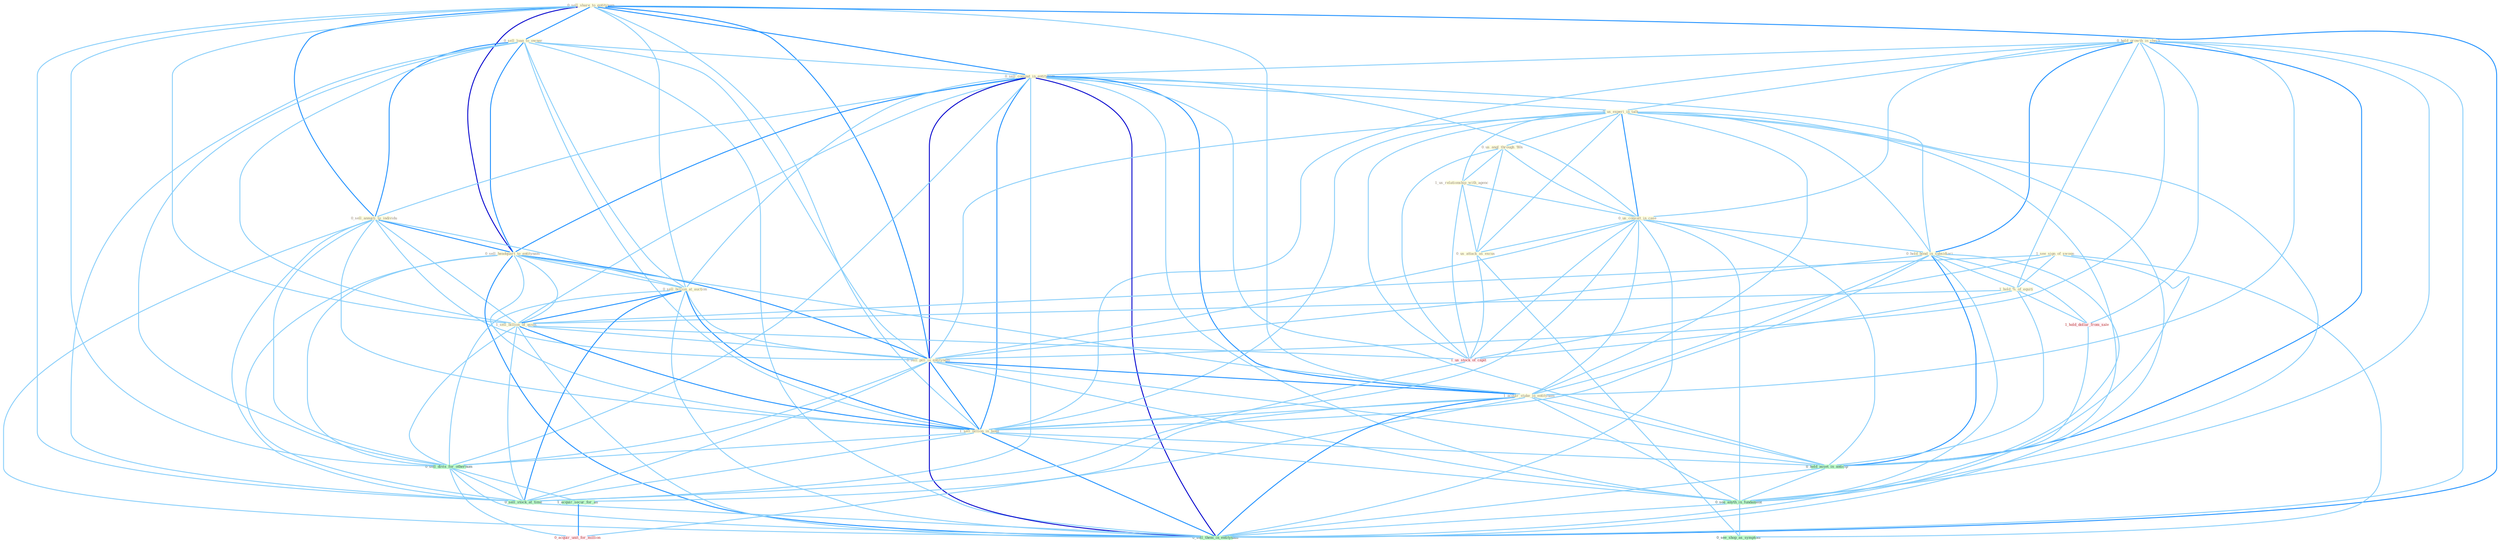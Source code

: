 Graph G{ 
    node
    [shape=polygon,style=filled,width=.5,height=.06,color="#BDFCC9",fixedsize=true,fontsize=4,
    fontcolor="#2f4f4f"];
    {node
    [color="#ffffe0", fontcolor="#8b7d6b"] "0_sell_share_to_entitynam " "0_hold_growth_in_check " "0_sell_loan_to_owner " "0_sell_comput_in_entitynam " "0_sell_annuiti_to_individu " "0_us_experi_in_talk " "0_us_angl_through_'80s " "0_sell_headquart_to_entitynam " "1_see_sign_of_swoon " "1_us_relationship_with_agenc " "0_us_consult_in_case " "0_hold_bond_in_subsidiari " "1_hold_%_of_equiti " "0_us_attack_as_excus " "0_sell_billion_at_auction " "1_sell_billion_of_asset " "0_sell_pill_in_entitynam " "1_acquir_stake_in_entitynam " "1_sell_billion_in_bond "}
{node [color="#fff0f5", fontcolor="#b22222"] "1_us_stock_of_capit " "1_hold_dollar_from_sale " "0_acquir_unit_for_million "}
edge [color="#B0E2FF"];

	"0_sell_share_to_entitynam " -- "0_sell_loan_to_owner " [w="2", color="#1e90ff" , len=0.8];
	"0_sell_share_to_entitynam " -- "0_sell_comput_in_entitynam " [w="2", color="#1e90ff" , len=0.8];
	"0_sell_share_to_entitynam " -- "0_sell_annuiti_to_individu " [w="2", color="#1e90ff" , len=0.8];
	"0_sell_share_to_entitynam " -- "0_sell_headquart_to_entitynam " [w="3", color="#0000cd" , len=0.6];
	"0_sell_share_to_entitynam " -- "0_sell_billion_at_auction " [w="1", color="#87cefa" ];
	"0_sell_share_to_entitynam " -- "1_sell_billion_of_asset " [w="1", color="#87cefa" ];
	"0_sell_share_to_entitynam " -- "0_sell_pill_in_entitynam " [w="2", color="#1e90ff" , len=0.8];
	"0_sell_share_to_entitynam " -- "1_acquir_stake_in_entitynam " [w="1", color="#87cefa" ];
	"0_sell_share_to_entitynam " -- "1_sell_billion_in_bond " [w="1", color="#87cefa" ];
	"0_sell_share_to_entitynam " -- "0_sell_divis_for_othernum " [w="1", color="#87cefa" ];
	"0_sell_share_to_entitynam " -- "0_sell_stock_at_time " [w="1", color="#87cefa" ];
	"0_sell_share_to_entitynam " -- "0_sell_them_in_entitynam " [w="2", color="#1e90ff" , len=0.8];
	"0_hold_growth_in_check " -- "0_sell_comput_in_entitynam " [w="1", color="#87cefa" ];
	"0_hold_growth_in_check " -- "0_us_experi_in_talk " [w="1", color="#87cefa" ];
	"0_hold_growth_in_check " -- "0_us_consult_in_case " [w="1", color="#87cefa" ];
	"0_hold_growth_in_check " -- "0_hold_bond_in_subsidiari " [w="2", color="#1e90ff" , len=0.8];
	"0_hold_growth_in_check " -- "1_hold_%_of_equiti " [w="1", color="#87cefa" ];
	"0_hold_growth_in_check " -- "0_sell_pill_in_entitynam " [w="1", color="#87cefa" ];
	"0_hold_growth_in_check " -- "1_acquir_stake_in_entitynam " [w="1", color="#87cefa" ];
	"0_hold_growth_in_check " -- "1_sell_billion_in_bond " [w="1", color="#87cefa" ];
	"0_hold_growth_in_check " -- "1_hold_dollar_from_sale " [w="1", color="#87cefa" ];
	"0_hold_growth_in_check " -- "0_hold_asset_in_anticip " [w="2", color="#1e90ff" , len=0.8];
	"0_hold_growth_in_check " -- "0_see_anyth_in_fundament " [w="1", color="#87cefa" ];
	"0_hold_growth_in_check " -- "0_sell_them_in_entitynam " [w="1", color="#87cefa" ];
	"0_sell_loan_to_owner " -- "0_sell_comput_in_entitynam " [w="1", color="#87cefa" ];
	"0_sell_loan_to_owner " -- "0_sell_annuiti_to_individu " [w="2", color="#1e90ff" , len=0.8];
	"0_sell_loan_to_owner " -- "0_sell_headquart_to_entitynam " [w="2", color="#1e90ff" , len=0.8];
	"0_sell_loan_to_owner " -- "0_sell_billion_at_auction " [w="1", color="#87cefa" ];
	"0_sell_loan_to_owner " -- "1_sell_billion_of_asset " [w="1", color="#87cefa" ];
	"0_sell_loan_to_owner " -- "0_sell_pill_in_entitynam " [w="1", color="#87cefa" ];
	"0_sell_loan_to_owner " -- "1_sell_billion_in_bond " [w="1", color="#87cefa" ];
	"0_sell_loan_to_owner " -- "0_sell_divis_for_othernum " [w="1", color="#87cefa" ];
	"0_sell_loan_to_owner " -- "0_sell_stock_at_time " [w="1", color="#87cefa" ];
	"0_sell_loan_to_owner " -- "0_sell_them_in_entitynam " [w="1", color="#87cefa" ];
	"0_sell_comput_in_entitynam " -- "0_sell_annuiti_to_individu " [w="1", color="#87cefa" ];
	"0_sell_comput_in_entitynam " -- "0_us_experi_in_talk " [w="1", color="#87cefa" ];
	"0_sell_comput_in_entitynam " -- "0_sell_headquart_to_entitynam " [w="2", color="#1e90ff" , len=0.8];
	"0_sell_comput_in_entitynam " -- "0_us_consult_in_case " [w="1", color="#87cefa" ];
	"0_sell_comput_in_entitynam " -- "0_hold_bond_in_subsidiari " [w="1", color="#87cefa" ];
	"0_sell_comput_in_entitynam " -- "0_sell_billion_at_auction " [w="1", color="#87cefa" ];
	"0_sell_comput_in_entitynam " -- "1_sell_billion_of_asset " [w="1", color="#87cefa" ];
	"0_sell_comput_in_entitynam " -- "0_sell_pill_in_entitynam " [w="3", color="#0000cd" , len=0.6];
	"0_sell_comput_in_entitynam " -- "1_acquir_stake_in_entitynam " [w="2", color="#1e90ff" , len=0.8];
	"0_sell_comput_in_entitynam " -- "1_sell_billion_in_bond " [w="2", color="#1e90ff" , len=0.8];
	"0_sell_comput_in_entitynam " -- "0_sell_divis_for_othernum " [w="1", color="#87cefa" ];
	"0_sell_comput_in_entitynam " -- "0_hold_asset_in_anticip " [w="1", color="#87cefa" ];
	"0_sell_comput_in_entitynam " -- "0_sell_stock_at_time " [w="1", color="#87cefa" ];
	"0_sell_comput_in_entitynam " -- "0_see_anyth_in_fundament " [w="1", color="#87cefa" ];
	"0_sell_comput_in_entitynam " -- "0_sell_them_in_entitynam " [w="3", color="#0000cd" , len=0.6];
	"0_sell_annuiti_to_individu " -- "0_sell_headquart_to_entitynam " [w="2", color="#1e90ff" , len=0.8];
	"0_sell_annuiti_to_individu " -- "0_sell_billion_at_auction " [w="1", color="#87cefa" ];
	"0_sell_annuiti_to_individu " -- "1_sell_billion_of_asset " [w="1", color="#87cefa" ];
	"0_sell_annuiti_to_individu " -- "0_sell_pill_in_entitynam " [w="1", color="#87cefa" ];
	"0_sell_annuiti_to_individu " -- "1_sell_billion_in_bond " [w="1", color="#87cefa" ];
	"0_sell_annuiti_to_individu " -- "0_sell_divis_for_othernum " [w="1", color="#87cefa" ];
	"0_sell_annuiti_to_individu " -- "0_sell_stock_at_time " [w="1", color="#87cefa" ];
	"0_sell_annuiti_to_individu " -- "0_sell_them_in_entitynam " [w="1", color="#87cefa" ];
	"0_us_experi_in_talk " -- "0_us_angl_through_'80s " [w="1", color="#87cefa" ];
	"0_us_experi_in_talk " -- "1_us_relationship_with_agenc " [w="1", color="#87cefa" ];
	"0_us_experi_in_talk " -- "0_us_consult_in_case " [w="2", color="#1e90ff" , len=0.8];
	"0_us_experi_in_talk " -- "0_hold_bond_in_subsidiari " [w="1", color="#87cefa" ];
	"0_us_experi_in_talk " -- "0_us_attack_as_excus " [w="1", color="#87cefa" ];
	"0_us_experi_in_talk " -- "0_sell_pill_in_entitynam " [w="1", color="#87cefa" ];
	"0_us_experi_in_talk " -- "1_acquir_stake_in_entitynam " [w="1", color="#87cefa" ];
	"0_us_experi_in_talk " -- "1_sell_billion_in_bond " [w="1", color="#87cefa" ];
	"0_us_experi_in_talk " -- "1_us_stock_of_capit " [w="1", color="#87cefa" ];
	"0_us_experi_in_talk " -- "0_hold_asset_in_anticip " [w="1", color="#87cefa" ];
	"0_us_experi_in_talk " -- "0_see_anyth_in_fundament " [w="1", color="#87cefa" ];
	"0_us_experi_in_talk " -- "0_sell_them_in_entitynam " [w="1", color="#87cefa" ];
	"0_us_angl_through_'80s " -- "1_us_relationship_with_agenc " [w="1", color="#87cefa" ];
	"0_us_angl_through_'80s " -- "0_us_consult_in_case " [w="1", color="#87cefa" ];
	"0_us_angl_through_'80s " -- "0_us_attack_as_excus " [w="1", color="#87cefa" ];
	"0_us_angl_through_'80s " -- "1_us_stock_of_capit " [w="1", color="#87cefa" ];
	"0_sell_headquart_to_entitynam " -- "0_sell_billion_at_auction " [w="1", color="#87cefa" ];
	"0_sell_headquart_to_entitynam " -- "1_sell_billion_of_asset " [w="1", color="#87cefa" ];
	"0_sell_headquart_to_entitynam " -- "0_sell_pill_in_entitynam " [w="2", color="#1e90ff" , len=0.8];
	"0_sell_headquart_to_entitynam " -- "1_acquir_stake_in_entitynam " [w="1", color="#87cefa" ];
	"0_sell_headquart_to_entitynam " -- "1_sell_billion_in_bond " [w="1", color="#87cefa" ];
	"0_sell_headquart_to_entitynam " -- "0_sell_divis_for_othernum " [w="1", color="#87cefa" ];
	"0_sell_headquart_to_entitynam " -- "0_sell_stock_at_time " [w="1", color="#87cefa" ];
	"0_sell_headquart_to_entitynam " -- "0_sell_them_in_entitynam " [w="2", color="#1e90ff" , len=0.8];
	"1_see_sign_of_swoon " -- "1_hold_%_of_equiti " [w="1", color="#87cefa" ];
	"1_see_sign_of_swoon " -- "1_sell_billion_of_asset " [w="1", color="#87cefa" ];
	"1_see_sign_of_swoon " -- "1_us_stock_of_capit " [w="1", color="#87cefa" ];
	"1_see_sign_of_swoon " -- "0_see_anyth_in_fundament " [w="1", color="#87cefa" ];
	"1_see_sign_of_swoon " -- "0_see_shop_as_symptom " [w="1", color="#87cefa" ];
	"1_us_relationship_with_agenc " -- "0_us_consult_in_case " [w="1", color="#87cefa" ];
	"1_us_relationship_with_agenc " -- "0_us_attack_as_excus " [w="1", color="#87cefa" ];
	"1_us_relationship_with_agenc " -- "1_us_stock_of_capit " [w="1", color="#87cefa" ];
	"0_us_consult_in_case " -- "0_hold_bond_in_subsidiari " [w="1", color="#87cefa" ];
	"0_us_consult_in_case " -- "0_us_attack_as_excus " [w="1", color="#87cefa" ];
	"0_us_consult_in_case " -- "0_sell_pill_in_entitynam " [w="1", color="#87cefa" ];
	"0_us_consult_in_case " -- "1_acquir_stake_in_entitynam " [w="1", color="#87cefa" ];
	"0_us_consult_in_case " -- "1_sell_billion_in_bond " [w="1", color="#87cefa" ];
	"0_us_consult_in_case " -- "1_us_stock_of_capit " [w="1", color="#87cefa" ];
	"0_us_consult_in_case " -- "0_hold_asset_in_anticip " [w="1", color="#87cefa" ];
	"0_us_consult_in_case " -- "0_see_anyth_in_fundament " [w="1", color="#87cefa" ];
	"0_us_consult_in_case " -- "0_sell_them_in_entitynam " [w="1", color="#87cefa" ];
	"0_hold_bond_in_subsidiari " -- "1_hold_%_of_equiti " [w="1", color="#87cefa" ];
	"0_hold_bond_in_subsidiari " -- "0_sell_pill_in_entitynam " [w="1", color="#87cefa" ];
	"0_hold_bond_in_subsidiari " -- "1_acquir_stake_in_entitynam " [w="1", color="#87cefa" ];
	"0_hold_bond_in_subsidiari " -- "1_sell_billion_in_bond " [w="1", color="#87cefa" ];
	"0_hold_bond_in_subsidiari " -- "1_hold_dollar_from_sale " [w="1", color="#87cefa" ];
	"0_hold_bond_in_subsidiari " -- "0_hold_asset_in_anticip " [w="2", color="#1e90ff" , len=0.8];
	"0_hold_bond_in_subsidiari " -- "0_see_anyth_in_fundament " [w="1", color="#87cefa" ];
	"0_hold_bond_in_subsidiari " -- "0_sell_them_in_entitynam " [w="1", color="#87cefa" ];
	"1_hold_%_of_equiti " -- "1_sell_billion_of_asset " [w="1", color="#87cefa" ];
	"1_hold_%_of_equiti " -- "1_us_stock_of_capit " [w="1", color="#87cefa" ];
	"1_hold_%_of_equiti " -- "1_hold_dollar_from_sale " [w="1", color="#87cefa" ];
	"1_hold_%_of_equiti " -- "0_hold_asset_in_anticip " [w="1", color="#87cefa" ];
	"0_us_attack_as_excus " -- "1_us_stock_of_capit " [w="1", color="#87cefa" ];
	"0_us_attack_as_excus " -- "0_see_shop_as_symptom " [w="1", color="#87cefa" ];
	"0_sell_billion_at_auction " -- "1_sell_billion_of_asset " [w="2", color="#1e90ff" , len=0.8];
	"0_sell_billion_at_auction " -- "0_sell_pill_in_entitynam " [w="1", color="#87cefa" ];
	"0_sell_billion_at_auction " -- "1_sell_billion_in_bond " [w="2", color="#1e90ff" , len=0.8];
	"0_sell_billion_at_auction " -- "0_sell_divis_for_othernum " [w="1", color="#87cefa" ];
	"0_sell_billion_at_auction " -- "0_sell_stock_at_time " [w="2", color="#1e90ff" , len=0.8];
	"0_sell_billion_at_auction " -- "0_sell_them_in_entitynam " [w="1", color="#87cefa" ];
	"1_sell_billion_of_asset " -- "0_sell_pill_in_entitynam " [w="1", color="#87cefa" ];
	"1_sell_billion_of_asset " -- "1_sell_billion_in_bond " [w="2", color="#1e90ff" , len=0.8];
	"1_sell_billion_of_asset " -- "0_sell_divis_for_othernum " [w="1", color="#87cefa" ];
	"1_sell_billion_of_asset " -- "1_us_stock_of_capit " [w="1", color="#87cefa" ];
	"1_sell_billion_of_asset " -- "0_sell_stock_at_time " [w="1", color="#87cefa" ];
	"1_sell_billion_of_asset " -- "0_sell_them_in_entitynam " [w="1", color="#87cefa" ];
	"0_sell_pill_in_entitynam " -- "1_acquir_stake_in_entitynam " [w="2", color="#1e90ff" , len=0.8];
	"0_sell_pill_in_entitynam " -- "1_sell_billion_in_bond " [w="2", color="#1e90ff" , len=0.8];
	"0_sell_pill_in_entitynam " -- "0_sell_divis_for_othernum " [w="1", color="#87cefa" ];
	"0_sell_pill_in_entitynam " -- "0_hold_asset_in_anticip " [w="1", color="#87cefa" ];
	"0_sell_pill_in_entitynam " -- "0_sell_stock_at_time " [w="1", color="#87cefa" ];
	"0_sell_pill_in_entitynam " -- "0_see_anyth_in_fundament " [w="1", color="#87cefa" ];
	"0_sell_pill_in_entitynam " -- "0_sell_them_in_entitynam " [w="3", color="#0000cd" , len=0.6];
	"1_acquir_stake_in_entitynam " -- "1_sell_billion_in_bond " [w="1", color="#87cefa" ];
	"1_acquir_stake_in_entitynam " -- "1_acquir_secur_for_an " [w="1", color="#87cefa" ];
	"1_acquir_stake_in_entitynam " -- "0_hold_asset_in_anticip " [w="1", color="#87cefa" ];
	"1_acquir_stake_in_entitynam " -- "0_see_anyth_in_fundament " [w="1", color="#87cefa" ];
	"1_acquir_stake_in_entitynam " -- "0_acquir_unit_for_million " [w="1", color="#87cefa" ];
	"1_acquir_stake_in_entitynam " -- "0_sell_them_in_entitynam " [w="2", color="#1e90ff" , len=0.8];
	"1_sell_billion_in_bond " -- "0_sell_divis_for_othernum " [w="1", color="#87cefa" ];
	"1_sell_billion_in_bond " -- "0_hold_asset_in_anticip " [w="1", color="#87cefa" ];
	"1_sell_billion_in_bond " -- "0_sell_stock_at_time " [w="1", color="#87cefa" ];
	"1_sell_billion_in_bond " -- "0_see_anyth_in_fundament " [w="1", color="#87cefa" ];
	"1_sell_billion_in_bond " -- "0_sell_them_in_entitynam " [w="2", color="#1e90ff" , len=0.8];
	"0_sell_divis_for_othernum " -- "1_acquir_secur_for_an " [w="1", color="#87cefa" ];
	"0_sell_divis_for_othernum " -- "0_sell_stock_at_time " [w="1", color="#87cefa" ];
	"0_sell_divis_for_othernum " -- "0_acquir_unit_for_million " [w="1", color="#87cefa" ];
	"0_sell_divis_for_othernum " -- "0_sell_them_in_entitynam " [w="1", color="#87cefa" ];
	"1_acquir_secur_for_an " -- "0_acquir_unit_for_million " [w="2", color="#1e90ff" , len=0.8];
	"1_us_stock_of_capit " -- "0_sell_stock_at_time " [w="1", color="#87cefa" ];
	"1_hold_dollar_from_sale " -- "0_hold_asset_in_anticip " [w="1", color="#87cefa" ];
	"0_hold_asset_in_anticip " -- "0_see_anyth_in_fundament " [w="1", color="#87cefa" ];
	"0_hold_asset_in_anticip " -- "0_sell_them_in_entitynam " [w="1", color="#87cefa" ];
	"0_sell_stock_at_time " -- "0_sell_them_in_entitynam " [w="1", color="#87cefa" ];
	"0_see_anyth_in_fundament " -- "0_see_shop_as_symptom " [w="1", color="#87cefa" ];
	"0_see_anyth_in_fundament " -- "0_sell_them_in_entitynam " [w="1", color="#87cefa" ];
}